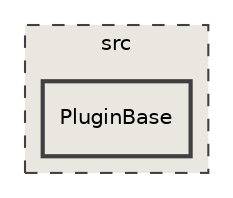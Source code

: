 digraph "/home/runner/work/Radium-Engine/Radium-Engine/src/Radium-Engine/src/PluginBase"
{
 // INTERACTIVE_SVG=YES
 // LATEX_PDF_SIZE
  edge [fontname="Helvetica",fontsize="10",labelfontname="Helvetica",labelfontsize="10"];
  node [fontname="Helvetica",fontsize="10",shape=record];
  compound=true
  subgraph clusterdir_68267d1309a1af8e8297ef4c3efbcdba {
    graph [ bgcolor="#eae7e0", pencolor="grey25", style="filled,dashed,", label="src", fontname="Helvetica", fontsize="10", URL="dir_68267d1309a1af8e8297ef4c3efbcdba.html"]
  dir_1b07f77798358fd74e92420363fd4633 [shape=box, label="PluginBase", style="filled,bold,", fillcolor="#eae7e0", color="grey25", URL="dir_1b07f77798358fd74e92420363fd4633.html"];
  }
}
